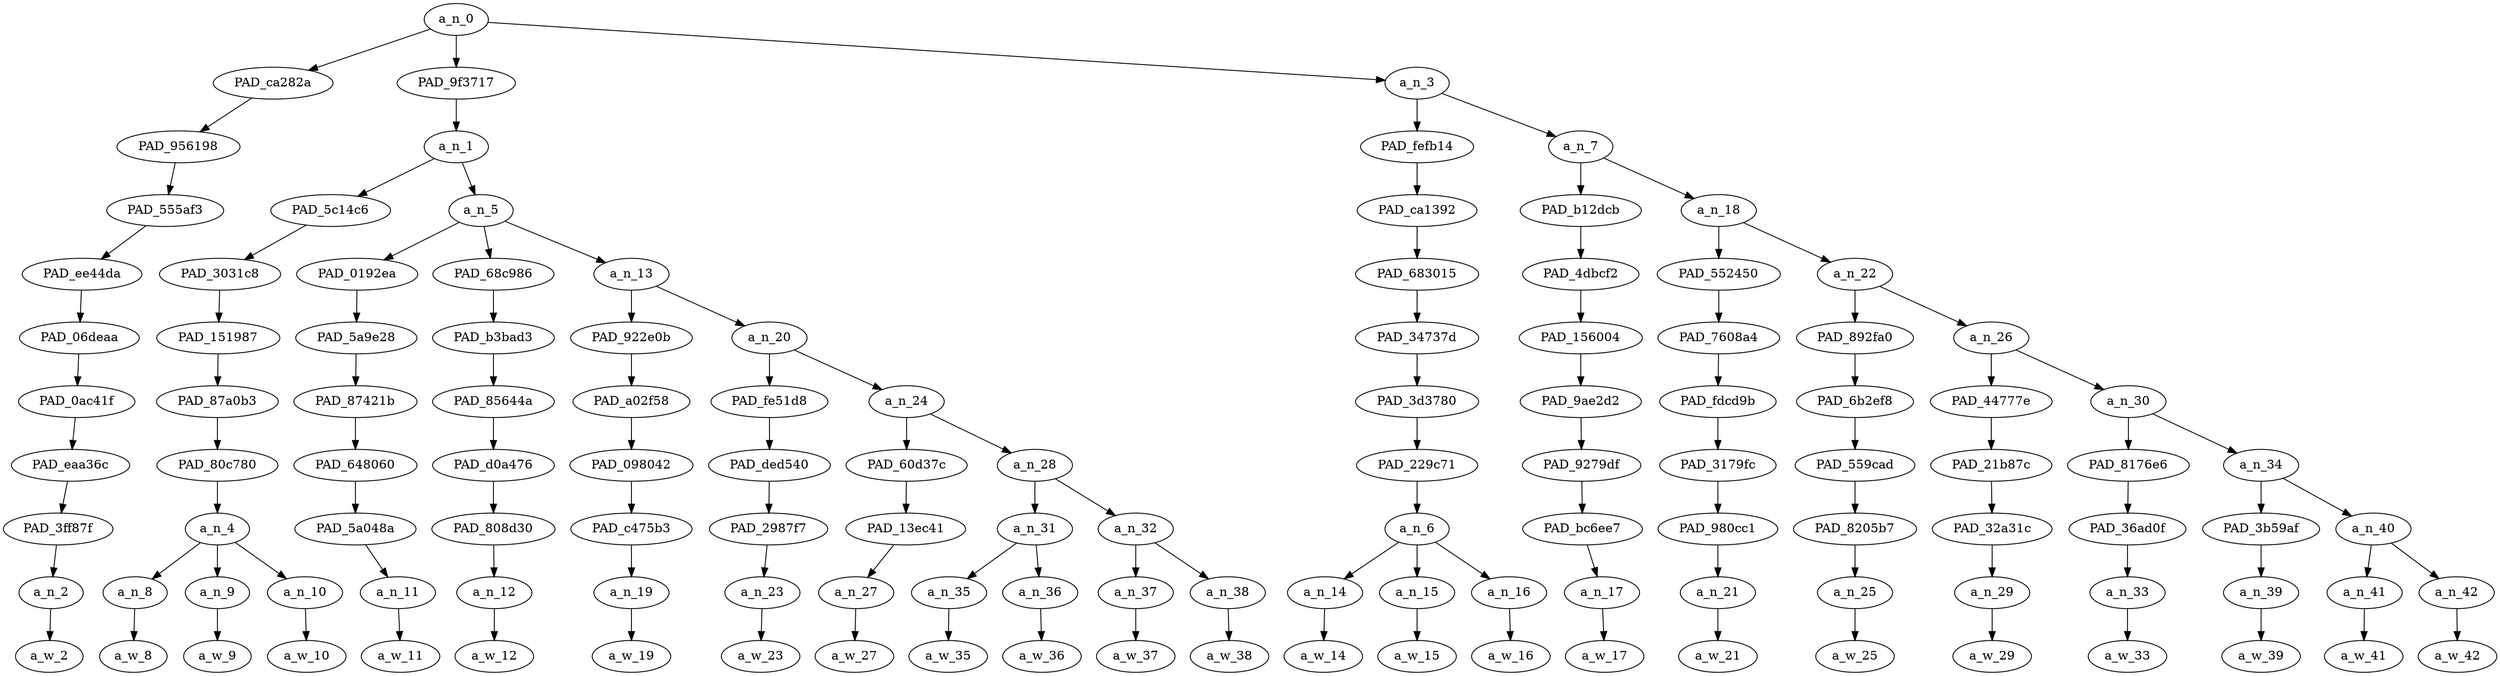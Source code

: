 strict digraph "" {
	a_n_0	[div_dir=1,
		index=0,
		level=10,
		pos="10.057725694444445,10!",
		text_span="[0, 1, 2, 3, 4, 5, 6, 7, 8, 9, 10, 11, 12, 13, 14, 15, 16, 17, 18, 19, 20, 21, 22, 23]",
		value=1.00000001];
	PAD_ca282a	[div_dir=1,
		index=1,
		level=9,
		pos="12.0,9!",
		text_span="[12]",
		value=0.02323258];
	a_n_0 -> PAD_ca282a;
	PAD_9f3717	[div_dir=1,
		index=0,
		level=9,
		pos="2.6770833333333335,9!",
		text_span="[0, 1, 2, 3, 4, 5, 6, 7, 8, 9, 10, 11]",
		value=0.48409053];
	a_n_0 -> PAD_9f3717;
	a_n_3	[div_dir=1,
		index=2,
		level=9,
		pos="15.49609375,9!",
		text_span="[13, 14, 15, 16, 17, 18, 19, 20, 21, 22, 23]",
		value=0.49242234];
	a_n_0 -> a_n_3;
	PAD_956198	[div_dir=1,
		index=1,
		level=8,
		pos="12.0,8!",
		text_span="[12]",
		value=0.02323258];
	PAD_ca282a -> PAD_956198;
	PAD_555af3	[div_dir=1,
		index=2,
		level=7,
		pos="12.0,7!",
		text_span="[12]",
		value=0.02323258];
	PAD_956198 -> PAD_555af3;
	PAD_ee44da	[div_dir=1,
		index=4,
		level=6,
		pos="12.0,6!",
		text_span="[12]",
		value=0.02323258];
	PAD_555af3 -> PAD_ee44da;
	PAD_06deaa	[div_dir=1,
		index=5,
		level=5,
		pos="12.0,5!",
		text_span="[12]",
		value=0.02323258];
	PAD_ee44da -> PAD_06deaa;
	PAD_0ac41f	[div_dir=1,
		index=6,
		level=4,
		pos="12.0,4!",
		text_span="[12]",
		value=0.02323258];
	PAD_06deaa -> PAD_0ac41f;
	PAD_eaa36c	[div_dir=1,
		index=7,
		level=3,
		pos="12.0,3!",
		text_span="[12]",
		value=0.02323258];
	PAD_0ac41f -> PAD_eaa36c;
	PAD_3ff87f	[div_dir=1,
		index=8,
		level=2,
		pos="12.0,2!",
		text_span="[12]",
		value=0.02323258];
	PAD_eaa36c -> PAD_3ff87f;
	a_n_2	[div_dir=1,
		index=12,
		level=1,
		pos="12.0,1!",
		text_span="[12]",
		value=0.02323258];
	PAD_3ff87f -> a_n_2;
	a_w_2	[div_dir=0,
		index=12,
		level=0,
		pos="12,0!",
		text_span="[12]",
		value=but];
	a_n_2 -> a_w_2;
	a_n_1	[div_dir=1,
		index=0,
		level=8,
		pos="2.6770833333333335,8!",
		text_span="[0, 1, 2, 3, 4, 5, 6, 7, 8, 9, 10, 11]",
		value=0.48409053];
	PAD_9f3717 -> a_n_1;
	PAD_5c14c6	[div_dir=1,
		index=0,
		level=7,
		pos="1.0,7!",
		text_span="[0, 1, 2]",
		value=0.23583032];
	a_n_1 -> PAD_5c14c6;
	a_n_5	[div_dir=1,
		index=1,
		level=7,
		pos="4.354166666666667,7!",
		text_span="[3, 4, 5, 6, 7, 8, 9, 10, 11]",
		value=0.24796705];
	a_n_1 -> a_n_5;
	PAD_3031c8	[div_dir=1,
		index=0,
		level=6,
		pos="1.0,6!",
		text_span="[0, 1, 2]",
		value=0.23583032];
	PAD_5c14c6 -> PAD_3031c8;
	PAD_151987	[div_dir=1,
		index=0,
		level=5,
		pos="1.0,5!",
		text_span="[0, 1, 2]",
		value=0.23583032];
	PAD_3031c8 -> PAD_151987;
	PAD_87a0b3	[div_dir=1,
		index=0,
		level=4,
		pos="1.0,4!",
		text_span="[0, 1, 2]",
		value=0.23583032];
	PAD_151987 -> PAD_87a0b3;
	PAD_80c780	[div_dir=1,
		index=0,
		level=3,
		pos="1.0,3!",
		text_span="[0, 1, 2]",
		value=0.23583032];
	PAD_87a0b3 -> PAD_80c780;
	a_n_4	[div_dir=1,
		index=0,
		level=2,
		pos="1.0,2!",
		text_span="[0, 1, 2]",
		value=0.23583032];
	PAD_80c780 -> a_n_4;
	a_n_8	[div_dir=1,
		index=0,
		level=1,
		pos="0.0,1!",
		text_span="[0]",
		value=0.05951182];
	a_n_4 -> a_n_8;
	a_n_9	[div_dir=-1,
		index=1,
		level=1,
		pos="1.0,1!",
		text_span="[1]",
		value=0.07766989];
	a_n_4 -> a_n_9;
	a_n_10	[div_dir=1,
		index=2,
		level=1,
		pos="2.0,1!",
		text_span="[2]",
		value=0.09849365];
	a_n_4 -> a_n_10;
	a_w_8	[div_dir=0,
		index=0,
		level=0,
		pos="0,0!",
		text_span="[0]",
		value="<user>"];
	a_n_8 -> a_w_8;
	a_w_9	[div_dir=0,
		index=1,
		level=0,
		pos="1,0!",
		text_span="[1]",
		value=hari];
	a_n_9 -> a_w_9;
	a_w_10	[div_dir=0,
		index=2,
		level=0,
		pos="2,0!",
		text_span="[2]",
		value=raya];
	a_n_10 -> a_w_10;
	PAD_0192ea	[div_dir=1,
		index=1,
		level=6,
		pos="3.0,6!",
		text_span="[3]",
		value=0.03072900];
	a_n_5 -> PAD_0192ea;
	PAD_68c986	[div_dir=1,
		index=2,
		level=6,
		pos="4.0,6!",
		text_span="[4]",
		value=0.02382486];
	a_n_5 -> PAD_68c986;
	a_n_13	[div_dir=1,
		index=3,
		level=6,
		pos="6.0625,6!",
		text_span="[5, 6, 7, 8, 9, 10, 11]",
		value=0.19316432];
	a_n_5 -> a_n_13;
	PAD_5a9e28	[div_dir=1,
		index=1,
		level=5,
		pos="3.0,5!",
		text_span="[3]",
		value=0.03072900];
	PAD_0192ea -> PAD_5a9e28;
	PAD_87421b	[div_dir=1,
		index=1,
		level=4,
		pos="3.0,4!",
		text_span="[3]",
		value=0.03072900];
	PAD_5a9e28 -> PAD_87421b;
	PAD_648060	[div_dir=1,
		index=1,
		level=3,
		pos="3.0,3!",
		text_span="[3]",
		value=0.03072900];
	PAD_87421b -> PAD_648060;
	PAD_5a048a	[div_dir=1,
		index=1,
		level=2,
		pos="3.0,2!",
		text_span="[3]",
		value=0.03072900];
	PAD_648060 -> PAD_5a048a;
	a_n_11	[div_dir=1,
		index=3,
		level=1,
		pos="3.0,1!",
		text_span="[3]",
		value=0.03072900];
	PAD_5a048a -> a_n_11;
	a_w_11	[div_dir=0,
		index=3,
		level=0,
		pos="3,0!",
		text_span="[3]",
		value=is];
	a_n_11 -> a_w_11;
	PAD_b3bad3	[div_dir=1,
		index=2,
		level=5,
		pos="4.0,5!",
		text_span="[4]",
		value=0.02382486];
	PAD_68c986 -> PAD_b3bad3;
	PAD_85644a	[div_dir=1,
		index=2,
		level=4,
		pos="4.0,4!",
		text_span="[4]",
		value=0.02382486];
	PAD_b3bad3 -> PAD_85644a;
	PAD_d0a476	[div_dir=1,
		index=2,
		level=3,
		pos="4.0,3!",
		text_span="[4]",
		value=0.02382486];
	PAD_85644a -> PAD_d0a476;
	PAD_808d30	[div_dir=1,
		index=2,
		level=2,
		pos="4.0,2!",
		text_span="[4]",
		value=0.02382486];
	PAD_d0a476 -> PAD_808d30;
	a_n_12	[div_dir=1,
		index=4,
		level=1,
		pos="4.0,1!",
		text_span="[4]",
		value=0.02382486];
	PAD_808d30 -> a_n_12;
	a_w_12	[div_dir=0,
		index=4,
		level=0,
		pos="4,0!",
		text_span="[4]",
		value=not];
	a_n_12 -> a_w_12;
	PAD_922e0b	[div_dir=1,
		index=3,
		level=5,
		pos="5.0,5!",
		text_span="[5]",
		value=0.02790614];
	a_n_13 -> PAD_922e0b;
	a_n_20	[div_dir=1,
		index=4,
		level=5,
		pos="7.125,5!",
		text_span="[6, 7, 8, 9, 10, 11]",
		value=0.16505850];
	a_n_13 -> a_n_20;
	PAD_a02f58	[div_dir=1,
		index=3,
		level=4,
		pos="5.0,4!",
		text_span="[5]",
		value=0.02790614];
	PAD_922e0b -> PAD_a02f58;
	PAD_098042	[div_dir=1,
		index=3,
		level=3,
		pos="5.0,3!",
		text_span="[5]",
		value=0.02790614];
	PAD_a02f58 -> PAD_098042;
	PAD_c475b3	[div_dir=1,
		index=3,
		level=2,
		pos="5.0,2!",
		text_span="[5]",
		value=0.02790614];
	PAD_098042 -> PAD_c475b3;
	a_n_19	[div_dir=1,
		index=5,
		level=1,
		pos="5.0,1!",
		text_span="[5]",
		value=0.02790614];
	PAD_c475b3 -> a_n_19;
	a_w_19	[div_dir=0,
		index=5,
		level=0,
		pos="5,0!",
		text_span="[5]",
		value=about];
	a_n_19 -> a_w_19;
	PAD_fe51d8	[div_dir=1,
		index=4,
		level=4,
		pos="6.0,4!",
		text_span="[6]",
		value=0.03217491];
	a_n_20 -> PAD_fe51d8;
	a_n_24	[div_dir=1,
		index=5,
		level=4,
		pos="8.25,4!",
		text_span="[7, 8, 9, 10, 11]",
		value=0.13270900];
	a_n_20 -> a_n_24;
	PAD_ded540	[div_dir=1,
		index=4,
		level=3,
		pos="6.0,3!",
		text_span="[6]",
		value=0.03217491];
	PAD_fe51d8 -> PAD_ded540;
	PAD_2987f7	[div_dir=1,
		index=4,
		level=2,
		pos="6.0,2!",
		text_span="[6]",
		value=0.03217491];
	PAD_ded540 -> PAD_2987f7;
	a_n_23	[div_dir=1,
		index=6,
		level=1,
		pos="6.0,1!",
		text_span="[6]",
		value=0.03217491];
	PAD_2987f7 -> a_n_23;
	a_w_23	[div_dir=0,
		index=6,
		level=0,
		pos="6,0!",
		text_span="[6]",
		value=people];
	a_n_23 -> a_w_23;
	PAD_60d37c	[div_dir=1,
		index=5,
		level=3,
		pos="7.0,3!",
		text_span="[7]",
		value=0.02628817];
	a_n_24 -> PAD_60d37c;
	a_n_28	[div_dir=1,
		index=6,
		level=3,
		pos="9.5,3!",
		text_span="[8, 9, 10, 11]",
		value=0.10629136];
	a_n_24 -> a_n_28;
	PAD_13ec41	[div_dir=1,
		index=5,
		level=2,
		pos="7.0,2!",
		text_span="[7]",
		value=0.02628817];
	PAD_60d37c -> PAD_13ec41;
	a_n_27	[div_dir=1,
		index=7,
		level=1,
		pos="7.0,1!",
		text_span="[7]",
		value=0.02628817];
	PAD_13ec41 -> a_n_27;
	a_w_27	[div_dir=0,
		index=7,
		level=0,
		pos="7,0!",
		text_span="[7]",
		value=going];
	a_n_27 -> a_w_27;
	a_n_31	[div_dir=1,
		index=6,
		level=2,
		pos="8.5,2!",
		text_span="[8, 9]",
		value=0.05225849];
	a_n_28 -> a_n_31;
	a_n_32	[div_dir=1,
		index=7,
		level=2,
		pos="10.5,2!",
		text_span="[10, 11]",
		value=0.05393542];
	a_n_28 -> a_n_32;
	a_n_35	[div_dir=1,
		index=8,
		level=1,
		pos="8.0,1!",
		text_span="[8]",
		value=0.02382294];
	a_n_31 -> a_n_35;
	a_n_36	[div_dir=1,
		index=9,
		level=1,
		pos="9.0,1!",
		text_span="[9]",
		value=0.02834566];
	a_n_31 -> a_n_36;
	a_w_35	[div_dir=0,
		index=8,
		level=0,
		pos="8,0!",
		text_span="[8]",
		value=from];
	a_n_35 -> a_w_35;
	a_w_36	[div_dir=0,
		index=9,
		level=0,
		pos="9,0!",
		text_span="[9]",
		value=houses];
	a_n_36 -> a_w_36;
	a_n_37	[div_dir=1,
		index=10,
		level=1,
		pos="10.0,1!",
		text_span="[10]",
		value=0.02270430];
	a_n_32 -> a_n_37;
	a_n_38	[div_dir=1,
		index=11,
		level=1,
		pos="11.0,1!",
		text_span="[11]",
		value=0.03118329];
	a_n_32 -> a_n_38;
	a_w_37	[div_dir=0,
		index=10,
		level=0,
		pos="10,0!",
		text_span="[10]",
		value=to];
	a_n_37 -> a_w_37;
	a_w_38	[div_dir=0,
		index=11,
		level=0,
		pos="11,0!",
		text_span="[11]",
		value=houses1];
	a_n_38 -> a_w_38;
	PAD_fefb14	[div_dir=1,
		index=2,
		level=8,
		pos="14.0,8!",
		text_span="[13, 14, 15]",
		value=0.10813845];
	a_n_3 -> PAD_fefb14;
	a_n_7	[div_dir=-1,
		index=3,
		level=8,
		pos="16.9921875,8!",
		text_span="[16, 17, 18, 19, 20, 21, 22, 23]",
		value=0.38426104];
	a_n_3 -> a_n_7;
	PAD_ca1392	[div_dir=1,
		index=3,
		level=7,
		pos="14.0,7!",
		text_span="[13, 14, 15]",
		value=0.10813845];
	PAD_fefb14 -> PAD_ca1392;
	PAD_683015	[div_dir=1,
		index=5,
		level=6,
		pos="14.0,6!",
		text_span="[13, 14, 15]",
		value=0.10813845];
	PAD_ca1392 -> PAD_683015;
	PAD_34737d	[div_dir=1,
		index=6,
		level=5,
		pos="14.0,5!",
		text_span="[13, 14, 15]",
		value=0.10813845];
	PAD_683015 -> PAD_34737d;
	PAD_3d3780	[div_dir=1,
		index=7,
		level=4,
		pos="14.0,4!",
		text_span="[13, 14, 15]",
		value=0.10813845];
	PAD_34737d -> PAD_3d3780;
	PAD_229c71	[div_dir=1,
		index=8,
		level=3,
		pos="14.0,3!",
		text_span="[13, 14, 15]",
		value=0.10813845];
	PAD_3d3780 -> PAD_229c71;
	a_n_6	[div_dir=1,
		index=9,
		level=2,
		pos="14.0,2!",
		text_span="[13, 14, 15]",
		value=0.10813845];
	PAD_229c71 -> a_n_6;
	a_n_14	[div_dir=1,
		index=13,
		level=1,
		pos="13.0,1!",
		text_span="[13]",
		value=0.02482207];
	a_n_6 -> a_n_14;
	a_n_15	[div_dir=1,
		index=14,
		level=1,
		pos="14.0,1!",
		text_span="[14]",
		value=0.03419996];
	a_n_6 -> a_n_15;
	a_n_16	[div_dir=1,
		index=15,
		level=1,
		pos="15.0,1!",
		text_span="[15]",
		value=0.04892782];
	a_n_6 -> a_n_16;
	a_w_14	[div_dir=0,
		index=13,
		level=0,
		pos="13,0!",
		text_span="[13]",
		value=its];
	a_n_14 -> a_w_14;
	a_w_15	[div_dir=0,
		index=14,
		level=0,
		pos="14,0!",
		text_span="[14]",
		value=about1];
	a_n_15 -> a_w_15;
	a_w_16	[div_dir=0,
		index=15,
		level=0,
		pos="15,0!",
		text_span="[15]",
		value=we];
	a_n_16 -> a_w_16;
	PAD_b12dcb	[div_dir=-1,
		index=4,
		level=7,
		pos="16.0,7!",
		text_span="[16]",
		value=0.10234691];
	a_n_7 -> PAD_b12dcb;
	a_n_18	[div_dir=1,
		index=5,
		level=7,
		pos="17.984375,7!",
		text_span="[17, 18, 19, 20, 21, 22, 23]",
		value=0.28183098];
	a_n_7 -> a_n_18;
	PAD_4dbcf2	[div_dir=-1,
		index=6,
		level=6,
		pos="16.0,6!",
		text_span="[16]",
		value=0.10234691];
	PAD_b12dcb -> PAD_4dbcf2;
	PAD_156004	[div_dir=-1,
		index=7,
		level=5,
		pos="16.0,5!",
		text_span="[16]",
		value=0.10234691];
	PAD_4dbcf2 -> PAD_156004;
	PAD_9ae2d2	[div_dir=-1,
		index=8,
		level=4,
		pos="16.0,4!",
		text_span="[16]",
		value=0.10234691];
	PAD_156004 -> PAD_9ae2d2;
	PAD_9279df	[div_dir=-1,
		index=9,
		level=3,
		pos="16.0,3!",
		text_span="[16]",
		value=0.10234691];
	PAD_9ae2d2 -> PAD_9279df;
	PAD_bc6ee7	[div_dir=-1,
		index=10,
		level=2,
		pos="16.0,2!",
		text_span="[16]",
		value=0.10234691];
	PAD_9279df -> PAD_bc6ee7;
	a_n_17	[div_dir=-1,
		index=16,
		level=1,
		pos="16.0,1!",
		text_span="[16]",
		value=0.10234691];
	PAD_bc6ee7 -> a_n_17;
	a_w_17	[div_dir=0,
		index=16,
		level=0,
		pos="16,0!",
		text_span="[16]",
		value=muslims];
	a_n_17 -> a_w_17;
	PAD_552450	[div_dir=1,
		index=7,
		level=6,
		pos="17.0,6!",
		text_span="[17]",
		value=0.03943540];
	a_n_18 -> PAD_552450;
	a_n_22	[div_dir=1,
		index=8,
		level=6,
		pos="18.96875,6!",
		text_span="[18, 19, 20, 21, 22, 23]",
		value=0.24204011];
	a_n_18 -> a_n_22;
	PAD_7608a4	[div_dir=1,
		index=8,
		level=5,
		pos="17.0,5!",
		text_span="[17]",
		value=0.03943540];
	PAD_552450 -> PAD_7608a4;
	PAD_fdcd9b	[div_dir=1,
		index=9,
		level=4,
		pos="17.0,4!",
		text_span="[17]",
		value=0.03943540];
	PAD_7608a4 -> PAD_fdcd9b;
	PAD_3179fc	[div_dir=1,
		index=10,
		level=3,
		pos="17.0,3!",
		text_span="[17]",
		value=0.03943540];
	PAD_fdcd9b -> PAD_3179fc;
	PAD_980cc1	[div_dir=1,
		index=11,
		level=2,
		pos="17.0,2!",
		text_span="[17]",
		value=0.03943540];
	PAD_3179fc -> PAD_980cc1;
	a_n_21	[div_dir=1,
		index=17,
		level=1,
		pos="17.0,1!",
		text_span="[17]",
		value=0.03943540];
	PAD_980cc1 -> a_n_21;
	a_w_21	[div_dir=0,
		index=17,
		level=0,
		pos="17,0!",
		text_span="[17]",
		value=celebrating];
	a_n_21 -> a_w_21;
	PAD_892fa0	[div_dir=1,
		index=9,
		level=5,
		pos="18.0,5!",
		text_span="[18]",
		value=0.02918896];
	a_n_22 -> PAD_892fa0;
	a_n_26	[div_dir=1,
		index=10,
		level=5,
		pos="19.9375,5!",
		text_span="[19, 20, 21, 22, 23]",
		value=0.21250604];
	a_n_22 -> a_n_26;
	PAD_6b2ef8	[div_dir=1,
		index=10,
		level=4,
		pos="18.0,4!",
		text_span="[18]",
		value=0.02918896];
	PAD_892fa0 -> PAD_6b2ef8;
	PAD_559cad	[div_dir=1,
		index=11,
		level=3,
		pos="18.0,3!",
		text_span="[18]",
		value=0.02918896];
	PAD_6b2ef8 -> PAD_559cad;
	PAD_8205b7	[div_dir=1,
		index=12,
		level=2,
		pos="18.0,2!",
		text_span="[18]",
		value=0.02918896];
	PAD_559cad -> PAD_8205b7;
	a_n_25	[div_dir=1,
		index=18,
		level=1,
		pos="18.0,1!",
		text_span="[18]",
		value=0.02918896];
	PAD_8205b7 -> a_n_25;
	a_w_25	[div_dir=0,
		index=18,
		level=0,
		pos="18,0!",
		text_span="[18]",
		value=after];
	a_n_25 -> a_w_25;
	PAD_44777e	[div_dir=1,
		index=11,
		level=4,
		pos="19.0,4!",
		text_span="[19]",
		value=0.03623648];
	a_n_26 -> PAD_44777e;
	a_n_30	[div_dir=1,
		index=12,
		level=4,
		pos="20.875,4!",
		text_span="[20, 21, 22, 23]",
		value=0.17596274];
	a_n_26 -> a_n_30;
	PAD_21b87c	[div_dir=1,
		index=12,
		level=3,
		pos="19.0,3!",
		text_span="[19]",
		value=0.03623648];
	PAD_44777e -> PAD_21b87c;
	PAD_32a31c	[div_dir=1,
		index=13,
		level=2,
		pos="19.0,2!",
		text_span="[19]",
		value=0.03623648];
	PAD_21b87c -> PAD_32a31c;
	a_n_29	[div_dir=1,
		index=19,
		level=1,
		pos="19.0,1!",
		text_span="[19]",
		value=0.03623648];
	PAD_32a31c -> a_n_29;
	a_w_29	[div_dir=0,
		index=19,
		level=0,
		pos="19,0!",
		text_span="[19]",
		value=successfully];
	a_n_29 -> a_w_29;
	PAD_8176e6	[div_dir=1,
		index=13,
		level=3,
		pos="20.0,3!",
		text_span="[20]",
		value=0.06314412];
	a_n_30 -> PAD_8176e6;
	a_n_34	[div_dir=1,
		index=14,
		level=3,
		pos="21.75,3!",
		text_span="[21, 22, 23]",
		value=0.11254284];
	a_n_30 -> a_n_34;
	PAD_36ad0f	[div_dir=1,
		index=14,
		level=2,
		pos="20.0,2!",
		text_span="[20]",
		value=0.06314412];
	PAD_8176e6 -> PAD_36ad0f;
	a_n_33	[div_dir=1,
		index=20,
		level=1,
		pos="20.0,1!",
		text_span="[20]",
		value=0.06314412];
	PAD_36ad0f -> a_n_33;
	a_w_33	[div_dir=0,
		index=20,
		level=0,
		pos="20,0!",
		text_span="[20]",
		value=puasa];
	a_n_33 -> a_w_33;
	PAD_3b59af	[div_dir=1,
		index=15,
		level=2,
		pos="21.0,2!",
		text_span="[21]",
		value=0.04116755];
	a_n_34 -> PAD_3b59af;
	a_n_40	[div_dir=1,
		index=16,
		level=2,
		pos="22.5,2!",
		text_span="[22, 23]",
		value=0.07104522];
	a_n_34 -> a_n_40;
	a_n_39	[div_dir=1,
		index=21,
		level=1,
		pos="21.0,1!",
		text_span="[21]",
		value=0.04116755];
	PAD_3b59af -> a_n_39;
	a_w_39	[div_dir=0,
		index=21,
		level=0,
		pos="21,0!",
		text_span="[21]",
		value=for];
	a_n_39 -> a_w_39;
	a_n_41	[div_dir=1,
		index=22,
		level=1,
		pos="22.0,1!",
		text_span="[22]",
		value=0.02899854];
	a_n_40 -> a_n_41;
	a_n_42	[div_dir=1,
		index=23,
		level=1,
		pos="23.0,1!",
		text_span="[23]",
		value=0.04187126];
	a_n_40 -> a_n_42;
	a_w_41	[div_dir=0,
		index=22,
		level=0,
		pos="22,0!",
		text_span="[22]",
		value=a];
	a_n_41 -> a_w_41;
	a_w_42	[div_dir=0,
		index=23,
		level=0,
		pos="23,0!",
		text_span="[23]",
		value=month];
	a_n_42 -> a_w_42;
}
